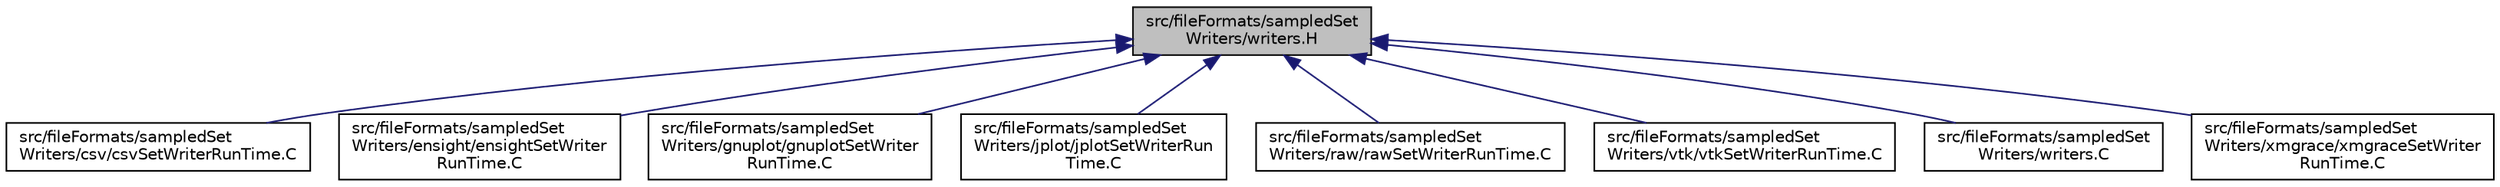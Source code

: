 digraph "src/fileFormats/sampledSetWriters/writers.H"
{
  bgcolor="transparent";
  edge [fontname="Helvetica",fontsize="10",labelfontname="Helvetica",labelfontsize="10"];
  node [fontname="Helvetica",fontsize="10",shape=record];
  Node1 [label="src/fileFormats/sampledSet\lWriters/writers.H",height=0.2,width=0.4,color="black", fillcolor="grey75", style="filled", fontcolor="black"];
  Node1 -> Node2 [dir="back",color="midnightblue",fontsize="10",style="solid",fontname="Helvetica"];
  Node2 [label="src/fileFormats/sampledSet\lWriters/csv/csvSetWriterRunTime.C",height=0.2,width=0.4,color="black",URL="$a05141.html"];
  Node1 -> Node3 [dir="back",color="midnightblue",fontsize="10",style="solid",fontname="Helvetica"];
  Node3 [label="src/fileFormats/sampledSet\lWriters/ensight/ensightSetWriter\lRunTime.C",height=0.2,width=0.4,color="black",URL="$a05144.html"];
  Node1 -> Node4 [dir="back",color="midnightblue",fontsize="10",style="solid",fontname="Helvetica"];
  Node4 [label="src/fileFormats/sampledSet\lWriters/gnuplot/gnuplotSetWriter\lRunTime.C",height=0.2,width=0.4,color="black",URL="$a05147.html"];
  Node1 -> Node5 [dir="back",color="midnightblue",fontsize="10",style="solid",fontname="Helvetica"];
  Node5 [label="src/fileFormats/sampledSet\lWriters/jplot/jplotSetWriterRun\lTime.C",height=0.2,width=0.4,color="black",URL="$a05150.html"];
  Node1 -> Node6 [dir="back",color="midnightblue",fontsize="10",style="solid",fontname="Helvetica"];
  Node6 [label="src/fileFormats/sampledSet\lWriters/raw/rawSetWriterRunTime.C",height=0.2,width=0.4,color="black",URL="$a05153.html"];
  Node1 -> Node7 [dir="back",color="midnightblue",fontsize="10",style="solid",fontname="Helvetica"];
  Node7 [label="src/fileFormats/sampledSet\lWriters/vtk/vtkSetWriterRunTime.C",height=0.2,width=0.4,color="black",URL="$a05156.html"];
  Node1 -> Node8 [dir="back",color="midnightblue",fontsize="10",style="solid",fontname="Helvetica"];
  Node8 [label="src/fileFormats/sampledSet\lWriters/writers.C",height=0.2,width=0.4,color="black",URL="$a05159.html"];
  Node1 -> Node9 [dir="back",color="midnightblue",fontsize="10",style="solid",fontname="Helvetica"];
  Node9 [label="src/fileFormats/sampledSet\lWriters/xmgrace/xmgraceSetWriter\lRunTime.C",height=0.2,width=0.4,color="black",URL="$a05163.html"];
}
